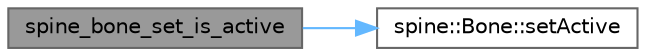 digraph "spine_bone_set_is_active"
{
 // LATEX_PDF_SIZE
  bgcolor="transparent";
  edge [fontname=Helvetica,fontsize=10,labelfontname=Helvetica,labelfontsize=10];
  node [fontname=Helvetica,fontsize=10,shape=box,height=0.2,width=0.4];
  rankdir="LR";
  Node1 [id="Node000001",label="spine_bone_set_is_active",height=0.2,width=0.4,color="gray40", fillcolor="grey60", style="filled", fontcolor="black",tooltip=" "];
  Node1 -> Node2 [id="edge2_Node000001_Node000002",color="steelblue1",style="solid",tooltip=" "];
  Node2 [id="Node000002",label="spine::Bone::setActive",height=0.2,width=0.4,color="grey40", fillcolor="white", style="filled",URL="$classspine_1_1_bone.html#ade589a52aff6bb88d977f98aa4c20907",tooltip=" "];
}
